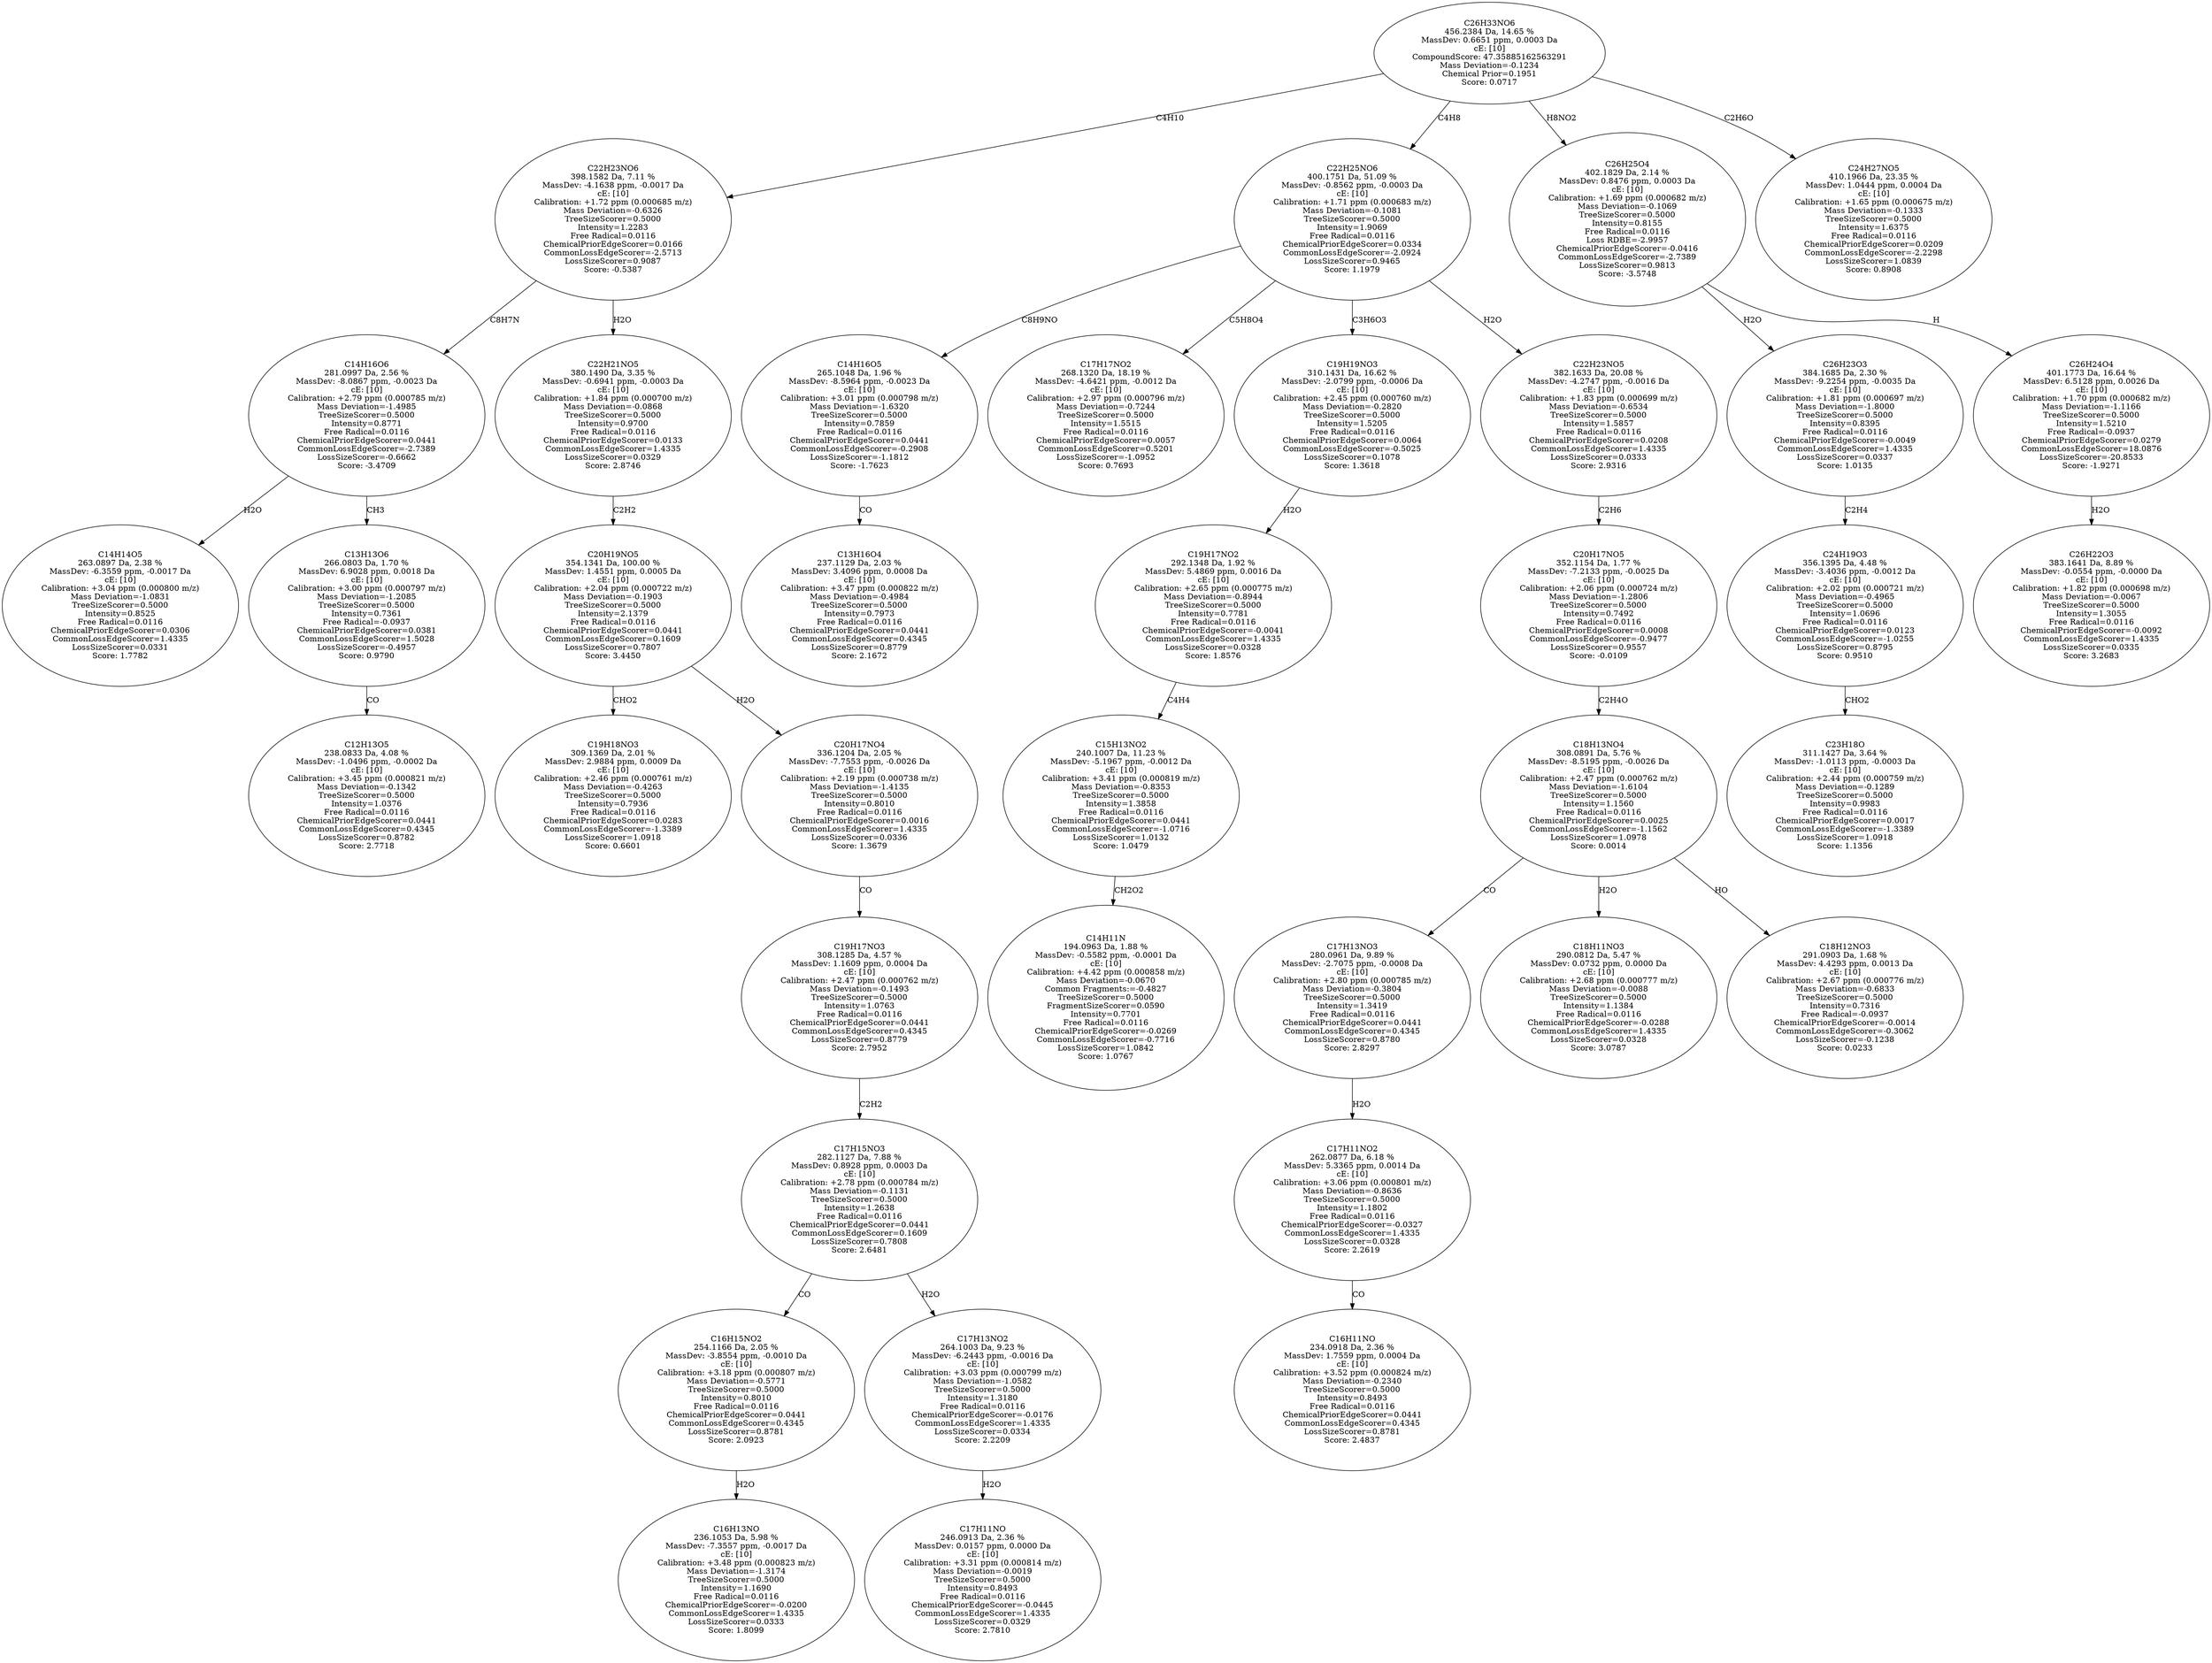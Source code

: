 strict digraph {
v1 [label="C14H14O5\n263.0897 Da, 2.38 %\nMassDev: -6.3559 ppm, -0.0017 Da\ncE: [10]\nCalibration: +3.04 ppm (0.000800 m/z)\nMass Deviation=-1.0831\nTreeSizeScorer=0.5000\nIntensity=0.8525\nFree Radical=0.0116\nChemicalPriorEdgeScorer=0.0306\nCommonLossEdgeScorer=1.4335\nLossSizeScorer=0.0331\nScore: 1.7782"];
v2 [label="C12H13O5\n238.0833 Da, 4.08 %\nMassDev: -1.0496 ppm, -0.0002 Da\ncE: [10]\nCalibration: +3.45 ppm (0.000821 m/z)\nMass Deviation=-0.1342\nTreeSizeScorer=0.5000\nIntensity=1.0376\nFree Radical=0.0116\nChemicalPriorEdgeScorer=0.0441\nCommonLossEdgeScorer=0.4345\nLossSizeScorer=0.8782\nScore: 2.7718"];
v3 [label="C13H13O6\n266.0803 Da, 1.70 %\nMassDev: 6.9028 ppm, 0.0018 Da\ncE: [10]\nCalibration: +3.00 ppm (0.000797 m/z)\nMass Deviation=-1.2085\nTreeSizeScorer=0.5000\nIntensity=0.7361\nFree Radical=-0.0937\nChemicalPriorEdgeScorer=0.0381\nCommonLossEdgeScorer=1.5028\nLossSizeScorer=-0.4957\nScore: 0.9790"];
v4 [label="C14H16O6\n281.0997 Da, 2.56 %\nMassDev: -8.0867 ppm, -0.0023 Da\ncE: [10]\nCalibration: +2.79 ppm (0.000785 m/z)\nMass Deviation=-1.4985\nTreeSizeScorer=0.5000\nIntensity=0.8771\nFree Radical=0.0116\nChemicalPriorEdgeScorer=0.0441\nCommonLossEdgeScorer=-2.7389\nLossSizeScorer=-0.6662\nScore: -3.4709"];
v5 [label="C19H18NO3\n309.1369 Da, 2.01 %\nMassDev: 2.9884 ppm, 0.0009 Da\ncE: [10]\nCalibration: +2.46 ppm (0.000761 m/z)\nMass Deviation=-0.4263\nTreeSizeScorer=0.5000\nIntensity=0.7936\nFree Radical=0.0116\nChemicalPriorEdgeScorer=0.0283\nCommonLossEdgeScorer=-1.3389\nLossSizeScorer=1.0918\nScore: 0.6601"];
v6 [label="C16H13NO\n236.1053 Da, 5.98 %\nMassDev: -7.3557 ppm, -0.0017 Da\ncE: [10]\nCalibration: +3.48 ppm (0.000823 m/z)\nMass Deviation=-1.3174\nTreeSizeScorer=0.5000\nIntensity=1.1690\nFree Radical=0.0116\nChemicalPriorEdgeScorer=-0.0200\nCommonLossEdgeScorer=1.4335\nLossSizeScorer=0.0333\nScore: 1.8099"];
v7 [label="C16H15NO2\n254.1166 Da, 2.05 %\nMassDev: -3.8554 ppm, -0.0010 Da\ncE: [10]\nCalibration: +3.18 ppm (0.000807 m/z)\nMass Deviation=-0.5771\nTreeSizeScorer=0.5000\nIntensity=0.8010\nFree Radical=0.0116\nChemicalPriorEdgeScorer=0.0441\nCommonLossEdgeScorer=0.4345\nLossSizeScorer=0.8781\nScore: 2.0923"];
v8 [label="C17H11NO\n246.0913 Da, 2.36 %\nMassDev: 0.0157 ppm, 0.0000 Da\ncE: [10]\nCalibration: +3.31 ppm (0.000814 m/z)\nMass Deviation=-0.0019\nTreeSizeScorer=0.5000\nIntensity=0.8493\nFree Radical=0.0116\nChemicalPriorEdgeScorer=-0.0445\nCommonLossEdgeScorer=1.4335\nLossSizeScorer=0.0329\nScore: 2.7810"];
v9 [label="C17H13NO2\n264.1003 Da, 9.23 %\nMassDev: -6.2443 ppm, -0.0016 Da\ncE: [10]\nCalibration: +3.03 ppm (0.000799 m/z)\nMass Deviation=-1.0582\nTreeSizeScorer=0.5000\nIntensity=1.3180\nFree Radical=0.0116\nChemicalPriorEdgeScorer=-0.0176\nCommonLossEdgeScorer=1.4335\nLossSizeScorer=0.0334\nScore: 2.2209"];
v10 [label="C17H15NO3\n282.1127 Da, 7.88 %\nMassDev: 0.8928 ppm, 0.0003 Da\ncE: [10]\nCalibration: +2.78 ppm (0.000784 m/z)\nMass Deviation=-0.1131\nTreeSizeScorer=0.5000\nIntensity=1.2638\nFree Radical=0.0116\nChemicalPriorEdgeScorer=0.0441\nCommonLossEdgeScorer=0.1609\nLossSizeScorer=0.7808\nScore: 2.6481"];
v11 [label="C19H17NO3\n308.1285 Da, 4.57 %\nMassDev: 1.1609 ppm, 0.0004 Da\ncE: [10]\nCalibration: +2.47 ppm (0.000762 m/z)\nMass Deviation=-0.1493\nTreeSizeScorer=0.5000\nIntensity=1.0763\nFree Radical=0.0116\nChemicalPriorEdgeScorer=0.0441\nCommonLossEdgeScorer=0.4345\nLossSizeScorer=0.8779\nScore: 2.7952"];
v12 [label="C20H17NO4\n336.1204 Da, 2.05 %\nMassDev: -7.7553 ppm, -0.0026 Da\ncE: [10]\nCalibration: +2.19 ppm (0.000738 m/z)\nMass Deviation=-1.4135\nTreeSizeScorer=0.5000\nIntensity=0.8010\nFree Radical=0.0116\nChemicalPriorEdgeScorer=0.0016\nCommonLossEdgeScorer=1.4335\nLossSizeScorer=0.0336\nScore: 1.3679"];
v13 [label="C20H19NO5\n354.1341 Da, 100.00 %\nMassDev: 1.4551 ppm, 0.0005 Da\ncE: [10]\nCalibration: +2.04 ppm (0.000722 m/z)\nMass Deviation=-0.1903\nTreeSizeScorer=0.5000\nIntensity=2.1379\nFree Radical=0.0116\nChemicalPriorEdgeScorer=0.0441\nCommonLossEdgeScorer=0.1609\nLossSizeScorer=0.7807\nScore: 3.4450"];
v14 [label="C22H21NO5\n380.1490 Da, 3.35 %\nMassDev: -0.6941 ppm, -0.0003 Da\ncE: [10]\nCalibration: +1.84 ppm (0.000700 m/z)\nMass Deviation=-0.0868\nTreeSizeScorer=0.5000\nIntensity=0.9700\nFree Radical=0.0116\nChemicalPriorEdgeScorer=0.0133\nCommonLossEdgeScorer=1.4335\nLossSizeScorer=0.0329\nScore: 2.8746"];
v15 [label="C22H23NO6\n398.1582 Da, 7.11 %\nMassDev: -4.1638 ppm, -0.0017 Da\ncE: [10]\nCalibration: +1.72 ppm (0.000685 m/z)\nMass Deviation=-0.6326\nTreeSizeScorer=0.5000\nIntensity=1.2283\nFree Radical=0.0116\nChemicalPriorEdgeScorer=0.0166\nCommonLossEdgeScorer=-2.5713\nLossSizeScorer=0.9087\nScore: -0.5387"];
v16 [label="C13H16O4\n237.1129 Da, 2.03 %\nMassDev: 3.4096 ppm, 0.0008 Da\ncE: [10]\nCalibration: +3.47 ppm (0.000822 m/z)\nMass Deviation=-0.4984\nTreeSizeScorer=0.5000\nIntensity=0.7973\nFree Radical=0.0116\nChemicalPriorEdgeScorer=0.0441\nCommonLossEdgeScorer=0.4345\nLossSizeScorer=0.8779\nScore: 2.1672"];
v17 [label="C14H16O5\n265.1048 Da, 1.96 %\nMassDev: -8.5964 ppm, -0.0023 Da\ncE: [10]\nCalibration: +3.01 ppm (0.000798 m/z)\nMass Deviation=-1.6320\nTreeSizeScorer=0.5000\nIntensity=0.7859\nFree Radical=0.0116\nChemicalPriorEdgeScorer=0.0441\nCommonLossEdgeScorer=-0.2908\nLossSizeScorer=-1.1812\nScore: -1.7623"];
v18 [label="C17H17NO2\n268.1320 Da, 18.19 %\nMassDev: -4.6421 ppm, -0.0012 Da\ncE: [10]\nCalibration: +2.97 ppm (0.000796 m/z)\nMass Deviation=-0.7244\nTreeSizeScorer=0.5000\nIntensity=1.5515\nFree Radical=0.0116\nChemicalPriorEdgeScorer=0.0057\nCommonLossEdgeScorer=0.5201\nLossSizeScorer=-1.0952\nScore: 0.7693"];
v19 [label="C14H11N\n194.0963 Da, 1.88 %\nMassDev: -0.5582 ppm, -0.0001 Da\ncE: [10]\nCalibration: +4.42 ppm (0.000858 m/z)\nMass Deviation=-0.0670\nCommon Fragments:=-0.4827\nTreeSizeScorer=0.5000\nFragmentSizeScorer=0.0590\nIntensity=0.7701\nFree Radical=0.0116\nChemicalPriorEdgeScorer=-0.0269\nCommonLossEdgeScorer=-0.7716\nLossSizeScorer=1.0842\nScore: 1.0767"];
v20 [label="C15H13NO2\n240.1007 Da, 11.23 %\nMassDev: -5.1967 ppm, -0.0012 Da\ncE: [10]\nCalibration: +3.41 ppm (0.000819 m/z)\nMass Deviation=-0.8353\nTreeSizeScorer=0.5000\nIntensity=1.3858\nFree Radical=0.0116\nChemicalPriorEdgeScorer=0.0441\nCommonLossEdgeScorer=-1.0716\nLossSizeScorer=1.0132\nScore: 1.0479"];
v21 [label="C19H17NO2\n292.1348 Da, 1.92 %\nMassDev: 5.4869 ppm, 0.0016 Da\ncE: [10]\nCalibration: +2.65 ppm (0.000775 m/z)\nMass Deviation=-0.8944\nTreeSizeScorer=0.5000\nIntensity=0.7781\nFree Radical=0.0116\nChemicalPriorEdgeScorer=-0.0041\nCommonLossEdgeScorer=1.4335\nLossSizeScorer=0.0328\nScore: 1.8576"];
v22 [label="C19H19NO3\n310.1431 Da, 16.62 %\nMassDev: -2.0799 ppm, -0.0006 Da\ncE: [10]\nCalibration: +2.45 ppm (0.000760 m/z)\nMass Deviation=-0.2820\nTreeSizeScorer=0.5000\nIntensity=1.5205\nFree Radical=0.0116\nChemicalPriorEdgeScorer=0.0064\nCommonLossEdgeScorer=-0.5025\nLossSizeScorer=0.1078\nScore: 1.3618"];
v23 [label="C16H11NO\n234.0918 Da, 2.36 %\nMassDev: 1.7559 ppm, 0.0004 Da\ncE: [10]\nCalibration: +3.52 ppm (0.000824 m/z)\nMass Deviation=-0.2340\nTreeSizeScorer=0.5000\nIntensity=0.8493\nFree Radical=0.0116\nChemicalPriorEdgeScorer=0.0441\nCommonLossEdgeScorer=0.4345\nLossSizeScorer=0.8781\nScore: 2.4837"];
v24 [label="C17H11NO2\n262.0877 Da, 6.18 %\nMassDev: 5.3365 ppm, 0.0014 Da\ncE: [10]\nCalibration: +3.06 ppm (0.000801 m/z)\nMass Deviation=-0.8636\nTreeSizeScorer=0.5000\nIntensity=1.1802\nFree Radical=0.0116\nChemicalPriorEdgeScorer=-0.0327\nCommonLossEdgeScorer=1.4335\nLossSizeScorer=0.0328\nScore: 2.2619"];
v25 [label="C17H13NO3\n280.0961 Da, 9.89 %\nMassDev: -2.7075 ppm, -0.0008 Da\ncE: [10]\nCalibration: +2.80 ppm (0.000785 m/z)\nMass Deviation=-0.3804\nTreeSizeScorer=0.5000\nIntensity=1.3419\nFree Radical=0.0116\nChemicalPriorEdgeScorer=0.0441\nCommonLossEdgeScorer=0.4345\nLossSizeScorer=0.8780\nScore: 2.8297"];
v26 [label="C18H11NO3\n290.0812 Da, 5.47 %\nMassDev: 0.0732 ppm, 0.0000 Da\ncE: [10]\nCalibration: +2.68 ppm (0.000777 m/z)\nMass Deviation=-0.0088\nTreeSizeScorer=0.5000\nIntensity=1.1384\nFree Radical=0.0116\nChemicalPriorEdgeScorer=-0.0288\nCommonLossEdgeScorer=1.4335\nLossSizeScorer=0.0328\nScore: 3.0787"];
v27 [label="C18H12NO3\n291.0903 Da, 1.68 %\nMassDev: 4.4293 ppm, 0.0013 Da\ncE: [10]\nCalibration: +2.67 ppm (0.000776 m/z)\nMass Deviation=-0.6833\nTreeSizeScorer=0.5000\nIntensity=0.7316\nFree Radical=-0.0937\nChemicalPriorEdgeScorer=-0.0014\nCommonLossEdgeScorer=-0.3062\nLossSizeScorer=-0.1238\nScore: 0.0233"];
v28 [label="C18H13NO4\n308.0891 Da, 5.76 %\nMassDev: -8.5195 ppm, -0.0026 Da\ncE: [10]\nCalibration: +2.47 ppm (0.000762 m/z)\nMass Deviation=-1.6104\nTreeSizeScorer=0.5000\nIntensity=1.1560\nFree Radical=0.0116\nChemicalPriorEdgeScorer=0.0025\nCommonLossEdgeScorer=-1.1562\nLossSizeScorer=1.0978\nScore: 0.0014"];
v29 [label="C20H17NO5\n352.1154 Da, 1.77 %\nMassDev: -7.2133 ppm, -0.0025 Da\ncE: [10]\nCalibration: +2.06 ppm (0.000724 m/z)\nMass Deviation=-1.2806\nTreeSizeScorer=0.5000\nIntensity=0.7492\nFree Radical=0.0116\nChemicalPriorEdgeScorer=0.0008\nCommonLossEdgeScorer=-0.9477\nLossSizeScorer=0.9557\nScore: -0.0109"];
v30 [label="C22H23NO5\n382.1633 Da, 20.08 %\nMassDev: -4.2747 ppm, -0.0016 Da\ncE: [10]\nCalibration: +1.83 ppm (0.000699 m/z)\nMass Deviation=-0.6534\nTreeSizeScorer=0.5000\nIntensity=1.5857\nFree Radical=0.0116\nChemicalPriorEdgeScorer=0.0208\nCommonLossEdgeScorer=1.4335\nLossSizeScorer=0.0333\nScore: 2.9316"];
v31 [label="C22H25NO6\n400.1751 Da, 51.09 %\nMassDev: -0.8562 ppm, -0.0003 Da\ncE: [10]\nCalibration: +1.71 ppm (0.000683 m/z)\nMass Deviation=-0.1081\nTreeSizeScorer=0.5000\nIntensity=1.9069\nFree Radical=0.0116\nChemicalPriorEdgeScorer=0.0334\nCommonLossEdgeScorer=-2.0924\nLossSizeScorer=0.9465\nScore: 1.1979"];
v32 [label="C23H18O\n311.1427 Da, 3.64 %\nMassDev: -1.0113 ppm, -0.0003 Da\ncE: [10]\nCalibration: +2.44 ppm (0.000759 m/z)\nMass Deviation=-0.1289\nTreeSizeScorer=0.5000\nIntensity=0.9983\nFree Radical=0.0116\nChemicalPriorEdgeScorer=0.0017\nCommonLossEdgeScorer=-1.3389\nLossSizeScorer=1.0918\nScore: 1.1356"];
v33 [label="C24H19O3\n356.1395 Da, 4.48 %\nMassDev: -3.4036 ppm, -0.0012 Da\ncE: [10]\nCalibration: +2.02 ppm (0.000721 m/z)\nMass Deviation=-0.4965\nTreeSizeScorer=0.5000\nIntensity=1.0696\nFree Radical=0.0116\nChemicalPriorEdgeScorer=0.0123\nCommonLossEdgeScorer=-1.0255\nLossSizeScorer=0.8795\nScore: 0.9510"];
v34 [label="C26H23O3\n384.1685 Da, 2.30 %\nMassDev: -9.2254 ppm, -0.0035 Da\ncE: [10]\nCalibration: +1.81 ppm (0.000697 m/z)\nMass Deviation=-1.8000\nTreeSizeScorer=0.5000\nIntensity=0.8395\nFree Radical=0.0116\nChemicalPriorEdgeScorer=-0.0049\nCommonLossEdgeScorer=1.4335\nLossSizeScorer=0.0337\nScore: 1.0135"];
v35 [label="C26H22O3\n383.1641 Da, 8.89 %\nMassDev: -0.0554 ppm, -0.0000 Da\ncE: [10]\nCalibration: +1.82 ppm (0.000698 m/z)\nMass Deviation=-0.0067\nTreeSizeScorer=0.5000\nIntensity=1.3055\nFree Radical=0.0116\nChemicalPriorEdgeScorer=-0.0092\nCommonLossEdgeScorer=1.4335\nLossSizeScorer=0.0335\nScore: 3.2683"];
v36 [label="C26H24O4\n401.1773 Da, 16.64 %\nMassDev: 6.5128 ppm, 0.0026 Da\ncE: [10]\nCalibration: +1.70 ppm (0.000682 m/z)\nMass Deviation=-1.1166\nTreeSizeScorer=0.5000\nIntensity=1.5210\nFree Radical=-0.0937\nChemicalPriorEdgeScorer=0.0279\nCommonLossEdgeScorer=18.0876\nLossSizeScorer=-20.8533\nScore: -1.9271"];
v37 [label="C26H25O4\n402.1829 Da, 2.14 %\nMassDev: 0.8476 ppm, 0.0003 Da\ncE: [10]\nCalibration: +1.69 ppm (0.000682 m/z)\nMass Deviation=-0.1069\nTreeSizeScorer=0.5000\nIntensity=0.8155\nFree Radical=0.0116\nLoss RDBE=-2.9957\nChemicalPriorEdgeScorer=-0.0416\nCommonLossEdgeScorer=-2.7389\nLossSizeScorer=0.9813\nScore: -3.5748"];
v38 [label="C24H27NO5\n410.1966 Da, 23.35 %\nMassDev: 1.0444 ppm, 0.0004 Da\ncE: [10]\nCalibration: +1.65 ppm (0.000675 m/z)\nMass Deviation=-0.1333\nTreeSizeScorer=0.5000\nIntensity=1.6375\nFree Radical=0.0116\nChemicalPriorEdgeScorer=0.0209\nCommonLossEdgeScorer=-2.2298\nLossSizeScorer=1.0839\nScore: 0.8908"];
v39 [label="C26H33NO6\n456.2384 Da, 14.65 %\nMassDev: 0.6651 ppm, 0.0003 Da\ncE: [10]\nCompoundScore: 47.35885162563291\nMass Deviation=-0.1234\nChemical Prior=0.1951\nScore: 0.0717"];
v4 -> v1 [label="H2O"];
v3 -> v2 [label="CO"];
v4 -> v3 [label="CH3"];
v15 -> v4 [label="C8H7N"];
v13 -> v5 [label="CHO2"];
v7 -> v6 [label="H2O"];
v10 -> v7 [label="CO"];
v9 -> v8 [label="H2O"];
v10 -> v9 [label="H2O"];
v11 -> v10 [label="C2H2"];
v12 -> v11 [label="CO"];
v13 -> v12 [label="H2O"];
v14 -> v13 [label="C2H2"];
v15 -> v14 [label="H2O"];
v39 -> v15 [label="C4H10"];
v17 -> v16 [label="CO"];
v31 -> v17 [label="C8H9NO"];
v31 -> v18 [label="C5H8O4"];
v20 -> v19 [label="CH2O2"];
v21 -> v20 [label="C4H4"];
v22 -> v21 [label="H2O"];
v31 -> v22 [label="C3H6O3"];
v24 -> v23 [label="CO"];
v25 -> v24 [label="H2O"];
v28 -> v25 [label="CO"];
v28 -> v26 [label="H2O"];
v28 -> v27 [label="HO"];
v29 -> v28 [label="C2H4O"];
v30 -> v29 [label="C2H6"];
v31 -> v30 [label="H2O"];
v39 -> v31 [label="C4H8"];
v33 -> v32 [label="CHO2"];
v34 -> v33 [label="C2H4"];
v37 -> v34 [label="H2O"];
v36 -> v35 [label="H2O"];
v37 -> v36 [label="H"];
v39 -> v37 [label="H8NO2"];
v39 -> v38 [label="C2H6O"];
}